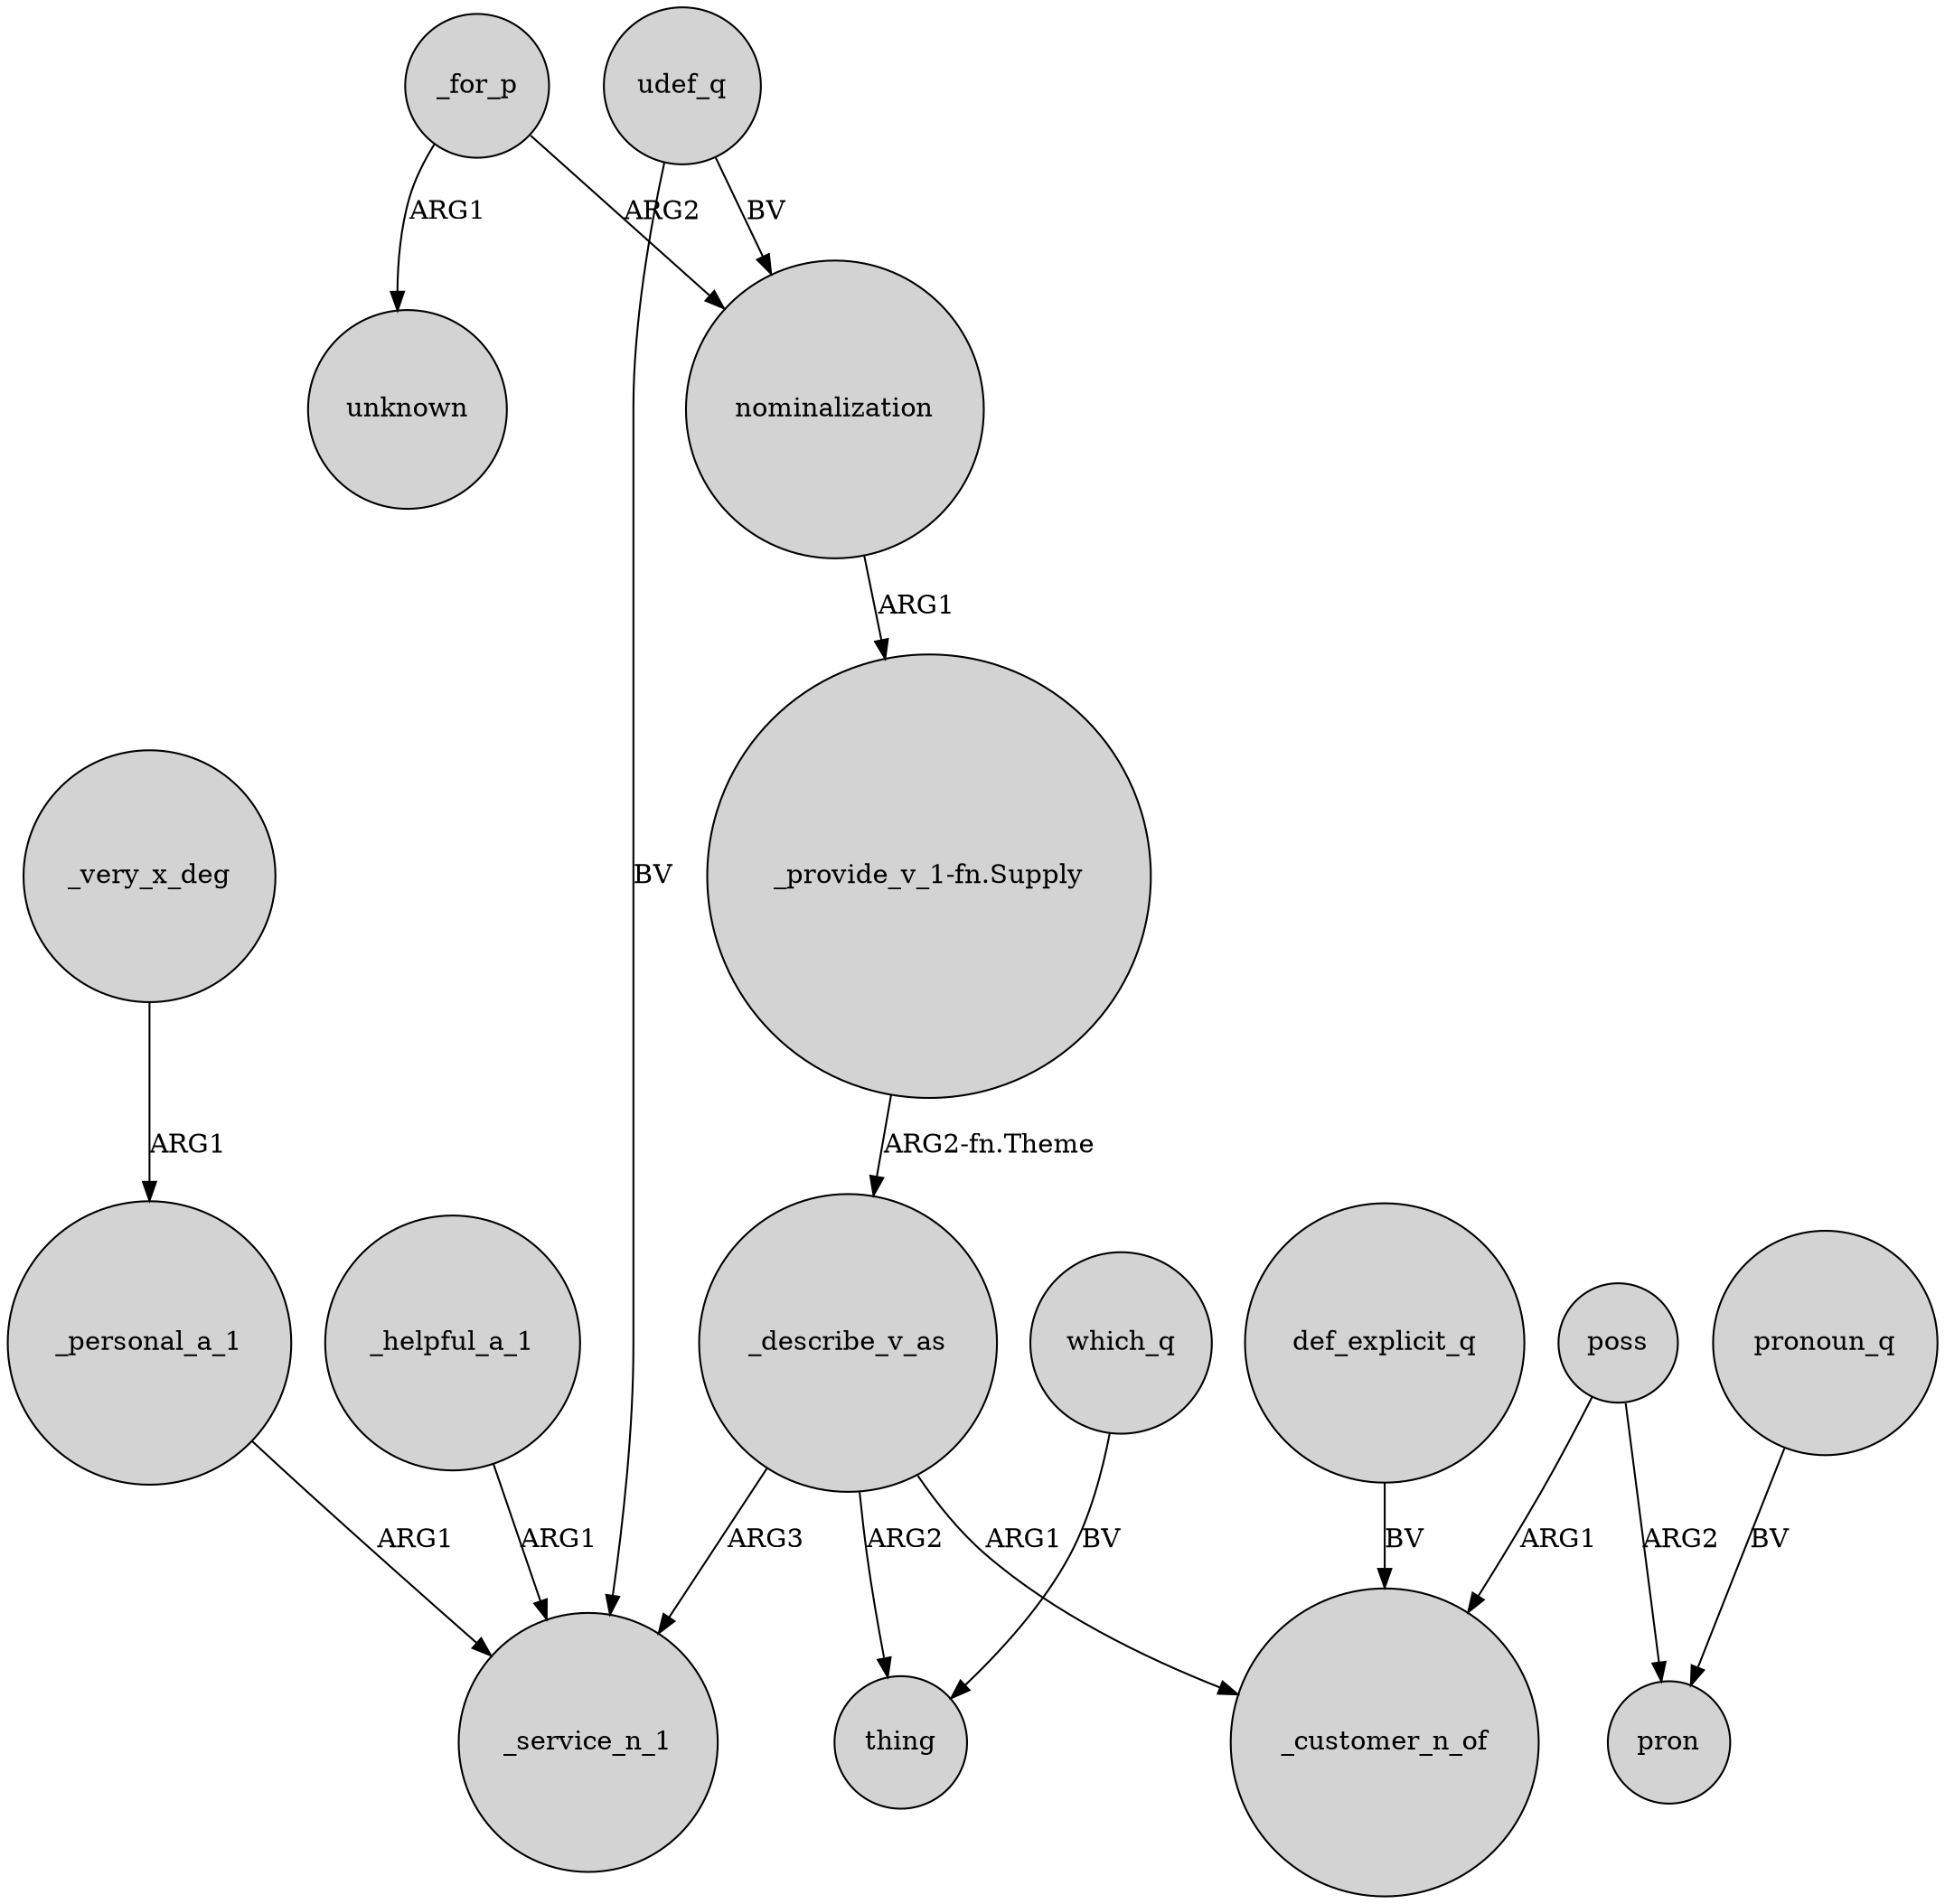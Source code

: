 digraph {
	node [shape=circle style=filled]
	_for_p -> nominalization [label=ARG2]
	_personal_a_1 -> _service_n_1 [label=ARG1]
	_helpful_a_1 -> _service_n_1 [label=ARG1]
	"_provide_v_1-fn.Supply" -> _describe_v_as [label="ARG2-fn.Theme"]
	_for_p -> unknown [label=ARG1]
	udef_q -> _service_n_1 [label=BV]
	def_explicit_q -> _customer_n_of [label=BV]
	poss -> _customer_n_of [label=ARG1]
	_describe_v_as -> _customer_n_of [label=ARG1]
	nominalization -> "_provide_v_1-fn.Supply" [label=ARG1]
	poss -> pron [label=ARG2]
	_describe_v_as -> _service_n_1 [label=ARG3]
	_very_x_deg -> _personal_a_1 [label=ARG1]
	udef_q -> nominalization [label=BV]
	_describe_v_as -> thing [label=ARG2]
	which_q -> thing [label=BV]
	pronoun_q -> pron [label=BV]
}
